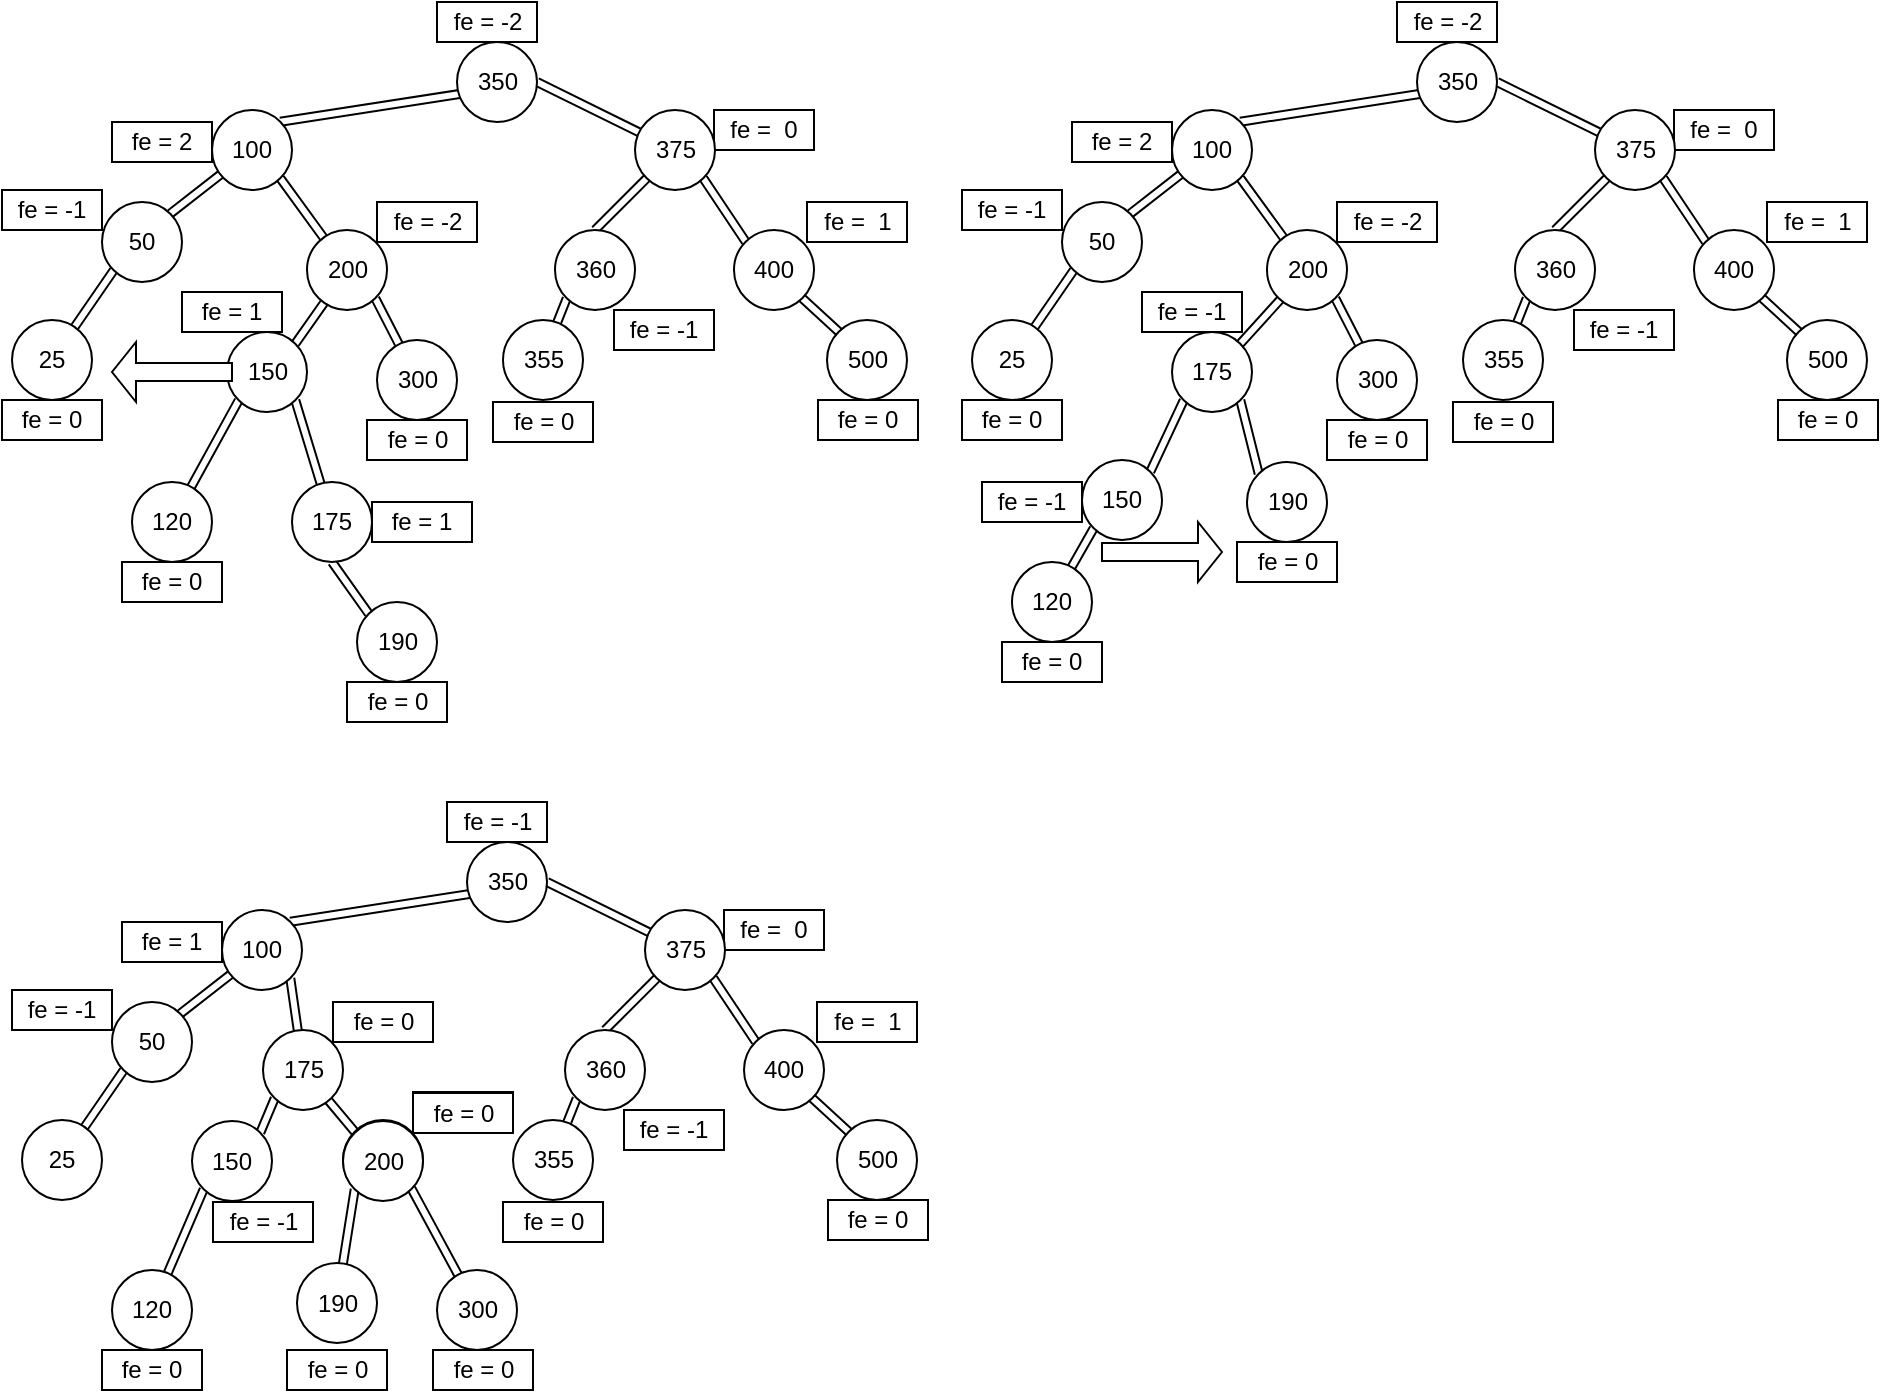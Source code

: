 <mxfile><diagram id="HIJFyRZneTgdanPOrnjn" name="Página-1"><mxGraphModel dx="586" dy="354" grid="1" gridSize="10" guides="1" tooltips="1" connect="1" arrows="1" fold="1" page="1" pageScale="1" pageWidth="827" pageHeight="1169" math="0" shadow="0"><root><mxCell id="0"/><mxCell id="1" parent="0"/><mxCell id="72EskA81aM-JTs61bv5a-164" style="edgeStyle=none;shape=link;html=1;exitX=1;exitY=1;exitDx=0;exitDy=0;fontColor=none;" edge="1" parent="1" source="72EskA81aM-JTs61bv5a-130" target="72EskA81aM-JTs61bv5a-133"><mxGeometry relative="1" as="geometry"/></mxCell><mxCell id="72EskA81aM-JTs61bv5a-165" style="edgeStyle=none;shape=link;html=1;exitX=1;exitY=0;exitDx=0;exitDy=0;entryX=1;entryY=0.5;entryDx=0;entryDy=0;fontColor=none;" edge="1" parent="1" source="72EskA81aM-JTs61bv5a-130" target="72EskA81aM-JTs61bv5a-151"><mxGeometry relative="1" as="geometry"/></mxCell><mxCell id="72EskA81aM-JTs61bv5a-130" value="100" style="ellipse;whiteSpace=wrap;html=1;" vertex="1" parent="1"><mxGeometry x="115" y="414" width="40" height="40" as="geometry"/></mxCell><mxCell id="72EskA81aM-JTs61bv5a-131" style="edgeStyle=none;shape=link;html=1;exitX=1;exitY=1;exitDx=0;exitDy=0;fontColor=none;" edge="1" parent="1" source="72EskA81aM-JTs61bv5a-133" target="72EskA81aM-JTs61bv5a-134"><mxGeometry relative="1" as="geometry"/></mxCell><mxCell id="72EskA81aM-JTs61bv5a-133" value="200" style="ellipse;whiteSpace=wrap;html=1;" vertex="1" parent="1"><mxGeometry x="162.5" y="474" width="40" height="40" as="geometry"/></mxCell><mxCell id="72EskA81aM-JTs61bv5a-134" value="300" style="ellipse;whiteSpace=wrap;html=1;" vertex="1" parent="1"><mxGeometry x="197.5" y="529" width="40" height="40" as="geometry"/></mxCell><mxCell id="72EskA81aM-JTs61bv5a-135" style="edgeStyle=none;shape=link;html=1;exitX=0;exitY=0;exitDx=0;exitDy=0;entryX=1;entryY=1;entryDx=0;entryDy=0;fontColor=none;" edge="1" parent="1" source="72EskA81aM-JTs61bv5a-136" target="72EskA81aM-JTs61bv5a-153"><mxGeometry relative="1" as="geometry"/></mxCell><mxCell id="72EskA81aM-JTs61bv5a-136" value="400" style="ellipse;whiteSpace=wrap;html=1;" vertex="1" parent="1"><mxGeometry x="376" y="474" width="40" height="40" as="geometry"/></mxCell><mxCell id="72EskA81aM-JTs61bv5a-137" style="edgeStyle=none;shape=link;html=1;exitX=0;exitY=0;exitDx=0;exitDy=0;entryX=1;entryY=1;entryDx=0;entryDy=0;" edge="1" parent="1" source="72EskA81aM-JTs61bv5a-138" target="72EskA81aM-JTs61bv5a-136"><mxGeometry relative="1" as="geometry"/></mxCell><mxCell id="72EskA81aM-JTs61bv5a-138" value="500" style="ellipse;whiteSpace=wrap;html=1;" vertex="1" parent="1"><mxGeometry x="422.5" y="519" width="40" height="40" as="geometry"/></mxCell><mxCell id="72EskA81aM-JTs61bv5a-139" value="fe = 0" style="rounded=0;whiteSpace=wrap;html=1;" vertex="1" parent="1"><mxGeometry x="192.5" y="569" width="50" height="20" as="geometry"/></mxCell><mxCell id="72EskA81aM-JTs61bv5a-140" value="fe =&amp;nbsp; 1" style="rounded=0;whiteSpace=wrap;html=1;" vertex="1" parent="1"><mxGeometry x="412.5" y="460" width="50" height="20" as="geometry"/></mxCell><mxCell id="72EskA81aM-JTs61bv5a-141" value="fe = 2" style="rounded=0;whiteSpace=wrap;html=1;" vertex="1" parent="1"><mxGeometry x="65" y="420" width="50" height="20" as="geometry"/></mxCell><mxCell id="72EskA81aM-JTs61bv5a-142" value="fe = -2" style="rounded=0;whiteSpace=wrap;html=1;" vertex="1" parent="1"><mxGeometry x="197.5" y="460" width="50" height="20" as="geometry"/></mxCell><mxCell id="72EskA81aM-JTs61bv5a-143" style="edgeStyle=none;shape=link;html=1;exitX=1;exitY=0;exitDx=0;exitDy=0;fontColor=none;" edge="1" parent="1" source="72EskA81aM-JTs61bv5a-145" target="72EskA81aM-JTs61bv5a-130"><mxGeometry relative="1" as="geometry"/></mxCell><mxCell id="72EskA81aM-JTs61bv5a-144" style="edgeStyle=none;shape=link;html=1;exitX=0;exitY=1;exitDx=0;exitDy=0;fontColor=none;" edge="1" parent="1" source="72EskA81aM-JTs61bv5a-145" target="72EskA81aM-JTs61bv5a-146"><mxGeometry relative="1" as="geometry"/></mxCell><mxCell id="72EskA81aM-JTs61bv5a-145" value="50" style="ellipse;whiteSpace=wrap;html=1;" vertex="1" parent="1"><mxGeometry x="60" y="460" width="40" height="40" as="geometry"/></mxCell><mxCell id="72EskA81aM-JTs61bv5a-146" value="25" style="ellipse;whiteSpace=wrap;html=1;" vertex="1" parent="1"><mxGeometry x="15" y="519" width="40" height="40" as="geometry"/></mxCell><mxCell id="72EskA81aM-JTs61bv5a-147" value="fe = 0" style="rounded=0;whiteSpace=wrap;html=1;" vertex="1" parent="1"><mxGeometry x="10" y="559" width="50" height="20" as="geometry"/></mxCell><mxCell id="72EskA81aM-JTs61bv5a-148" value="fe = 0" style="rounded=0;whiteSpace=wrap;html=1;" vertex="1" parent="1"><mxGeometry x="418" y="559" width="50" height="20" as="geometry"/></mxCell><mxCell id="72EskA81aM-JTs61bv5a-150" style="edgeStyle=none;shape=link;html=1;exitX=1;exitY=0.5;exitDx=0;exitDy=0;fontColor=none;" edge="1" parent="1" source="72EskA81aM-JTs61bv5a-151" target="72EskA81aM-JTs61bv5a-153"><mxGeometry relative="1" as="geometry"/></mxCell><mxCell id="72EskA81aM-JTs61bv5a-151" value="350" style="ellipse;whiteSpace=wrap;html=1;" vertex="1" parent="1"><mxGeometry x="237.5" y="380" width="40" height="40" as="geometry"/></mxCell><mxCell id="72EskA81aM-JTs61bv5a-152" value="fe =&amp;nbsp; 0" style="rounded=0;whiteSpace=wrap;html=1;" vertex="1" parent="1"><mxGeometry x="366" y="414" width="50" height="20" as="geometry"/></mxCell><mxCell id="72EskA81aM-JTs61bv5a-153" value="375" style="ellipse;whiteSpace=wrap;html=1;" vertex="1" parent="1"><mxGeometry x="326.5" y="414" width="40" height="40" as="geometry"/></mxCell><mxCell id="72EskA81aM-JTs61bv5a-154" value="fe = -2" style="rounded=0;whiteSpace=wrap;html=1;" vertex="1" parent="1"><mxGeometry x="227.5" y="360" width="50" height="20" as="geometry"/></mxCell><mxCell id="72EskA81aM-JTs61bv5a-155" style="edgeStyle=none;shape=link;html=1;exitX=0;exitY=1;exitDx=0;exitDy=0;fontColor=none;" edge="1" parent="1" source="72EskA81aM-JTs61bv5a-157" target="72EskA81aM-JTs61bv5a-159"><mxGeometry relative="1" as="geometry"/></mxCell><mxCell id="72EskA81aM-JTs61bv5a-156" style="edgeStyle=none;shape=link;html=1;exitX=0.5;exitY=0;exitDx=0;exitDy=0;entryX=0;entryY=1;entryDx=0;entryDy=0;fontColor=none;" edge="1" parent="1" source="72EskA81aM-JTs61bv5a-157" target="72EskA81aM-JTs61bv5a-153"><mxGeometry relative="1" as="geometry"/></mxCell><mxCell id="72EskA81aM-JTs61bv5a-157" value="360" style="ellipse;whiteSpace=wrap;html=1;" vertex="1" parent="1"><mxGeometry x="286.5" y="474" width="40" height="40" as="geometry"/></mxCell><mxCell id="72EskA81aM-JTs61bv5a-158" value="fe = -1" style="rounded=0;whiteSpace=wrap;html=1;" vertex="1" parent="1"><mxGeometry x="316" y="514" width="50" height="20" as="geometry"/></mxCell><mxCell id="72EskA81aM-JTs61bv5a-159" value="355" style="ellipse;whiteSpace=wrap;html=1;" vertex="1" parent="1"><mxGeometry x="260.5" y="519" width="40" height="40" as="geometry"/></mxCell><mxCell id="72EskA81aM-JTs61bv5a-160" value="fe = 0" style="rounded=0;whiteSpace=wrap;html=1;" vertex="1" parent="1"><mxGeometry x="255.5" y="560" width="50" height="20" as="geometry"/></mxCell><mxCell id="72EskA81aM-JTs61bv5a-167" style="edgeStyle=none;shape=link;html=1;exitX=1;exitY=0;exitDx=0;exitDy=0;fontColor=none;" edge="1" parent="1" source="72EskA81aM-JTs61bv5a-161" target="72EskA81aM-JTs61bv5a-133"><mxGeometry relative="1" as="geometry"/></mxCell><mxCell id="72EskA81aM-JTs61bv5a-173" style="edgeStyle=none;shape=link;html=1;exitX=1;exitY=1;exitDx=0;exitDy=0;fontColor=none;" edge="1" parent="1" source="72EskA81aM-JTs61bv5a-161" target="72EskA81aM-JTs61bv5a-170"><mxGeometry relative="1" as="geometry"/></mxCell><mxCell id="72EskA81aM-JTs61bv5a-176" style="edgeStyle=none;shape=link;html=1;exitX=0;exitY=1;exitDx=0;exitDy=0;fontColor=none;" edge="1" parent="1" source="72EskA81aM-JTs61bv5a-161" target="72EskA81aM-JTs61bv5a-174"><mxGeometry relative="1" as="geometry"/></mxCell><mxCell id="72EskA81aM-JTs61bv5a-161" value="150" style="ellipse;whiteSpace=wrap;html=1;" vertex="1" parent="1"><mxGeometry x="122.5" y="525" width="40" height="40" as="geometry"/></mxCell><mxCell id="72EskA81aM-JTs61bv5a-162" value="fe = 1" style="rounded=0;whiteSpace=wrap;html=1;" vertex="1" parent="1"><mxGeometry x="100" y="505" width="50" height="20" as="geometry"/></mxCell><mxCell id="72EskA81aM-JTs61bv5a-169" value="fe = -1" style="rounded=0;whiteSpace=wrap;html=1;" vertex="1" parent="1"><mxGeometry x="10" y="454" width="50" height="20" as="geometry"/></mxCell><mxCell id="72EskA81aM-JTs61bv5a-179" style="edgeStyle=none;shape=link;html=1;exitX=0.5;exitY=1;exitDx=0;exitDy=0;entryX=0;entryY=0;entryDx=0;entryDy=0;fontColor=none;" edge="1" parent="1" source="72EskA81aM-JTs61bv5a-170" target="72EskA81aM-JTs61bv5a-177"><mxGeometry relative="1" as="geometry"/></mxCell><mxCell id="72EskA81aM-JTs61bv5a-170" value="175" style="ellipse;whiteSpace=wrap;html=1;" vertex="1" parent="1"><mxGeometry x="155" y="600" width="40" height="40" as="geometry"/></mxCell><mxCell id="72EskA81aM-JTs61bv5a-172" value="fe = 1" style="rounded=0;whiteSpace=wrap;html=1;" vertex="1" parent="1"><mxGeometry x="195" y="610" width="50" height="20" as="geometry"/></mxCell><mxCell id="72EskA81aM-JTs61bv5a-174" value="120" style="ellipse;whiteSpace=wrap;html=1;" vertex="1" parent="1"><mxGeometry x="75" y="600" width="40" height="40" as="geometry"/></mxCell><mxCell id="72EskA81aM-JTs61bv5a-175" value="fe = 0" style="rounded=0;whiteSpace=wrap;html=1;" vertex="1" parent="1"><mxGeometry x="70" y="640" width="50" height="20" as="geometry"/></mxCell><mxCell id="72EskA81aM-JTs61bv5a-177" value="190" style="ellipse;whiteSpace=wrap;html=1;" vertex="1" parent="1"><mxGeometry x="187.5" y="660" width="40" height="40" as="geometry"/></mxCell><mxCell id="72EskA81aM-JTs61bv5a-180" value="fe = 0" style="rounded=0;whiteSpace=wrap;html=1;" vertex="1" parent="1"><mxGeometry x="182.5" y="700" width="50" height="20" as="geometry"/></mxCell><mxCell id="72EskA81aM-JTs61bv5a-184" style="edgeStyle=none;shape=link;html=1;exitX=1;exitY=1;exitDx=0;exitDy=0;fontColor=none;" edge="1" parent="1" source="72EskA81aM-JTs61bv5a-186" target="72EskA81aM-JTs61bv5a-188"><mxGeometry relative="1" as="geometry"/></mxCell><mxCell id="72EskA81aM-JTs61bv5a-185" style="edgeStyle=none;shape=link;html=1;exitX=1;exitY=0;exitDx=0;exitDy=0;entryX=1;entryY=0.5;entryDx=0;entryDy=0;fontColor=none;" edge="1" parent="1" source="72EskA81aM-JTs61bv5a-186" target="72EskA81aM-JTs61bv5a-205"><mxGeometry relative="1" as="geometry"/></mxCell><mxCell id="72EskA81aM-JTs61bv5a-186" value="100" style="ellipse;whiteSpace=wrap;html=1;" vertex="1" parent="1"><mxGeometry x="595" y="414" width="40" height="40" as="geometry"/></mxCell><mxCell id="72EskA81aM-JTs61bv5a-187" style="edgeStyle=none;shape=link;html=1;exitX=1;exitY=1;exitDx=0;exitDy=0;fontColor=none;" edge="1" parent="1" source="72EskA81aM-JTs61bv5a-188" target="72EskA81aM-JTs61bv5a-189"><mxGeometry relative="1" as="geometry"/></mxCell><mxCell id="72EskA81aM-JTs61bv5a-188" value="200" style="ellipse;whiteSpace=wrap;html=1;" vertex="1" parent="1"><mxGeometry x="642.5" y="474" width="40" height="40" as="geometry"/></mxCell><mxCell id="72EskA81aM-JTs61bv5a-189" value="300" style="ellipse;whiteSpace=wrap;html=1;" vertex="1" parent="1"><mxGeometry x="677.5" y="529" width="40" height="40" as="geometry"/></mxCell><mxCell id="72EskA81aM-JTs61bv5a-190" style="edgeStyle=none;shape=link;html=1;exitX=0;exitY=0;exitDx=0;exitDy=0;entryX=1;entryY=1;entryDx=0;entryDy=0;fontColor=none;" edge="1" parent="1" source="72EskA81aM-JTs61bv5a-191" target="72EskA81aM-JTs61bv5a-207"><mxGeometry relative="1" as="geometry"/></mxCell><mxCell id="72EskA81aM-JTs61bv5a-191" value="400" style="ellipse;whiteSpace=wrap;html=1;" vertex="1" parent="1"><mxGeometry x="856" y="474" width="40" height="40" as="geometry"/></mxCell><mxCell id="72EskA81aM-JTs61bv5a-192" style="edgeStyle=none;shape=link;html=1;exitX=0;exitY=0;exitDx=0;exitDy=0;entryX=1;entryY=1;entryDx=0;entryDy=0;" edge="1" parent="1" source="72EskA81aM-JTs61bv5a-193" target="72EskA81aM-JTs61bv5a-191"><mxGeometry relative="1" as="geometry"/></mxCell><mxCell id="72EskA81aM-JTs61bv5a-193" value="500" style="ellipse;whiteSpace=wrap;html=1;" vertex="1" parent="1"><mxGeometry x="902.5" y="519" width="40" height="40" as="geometry"/></mxCell><mxCell id="72EskA81aM-JTs61bv5a-194" value="fe = 0" style="rounded=0;whiteSpace=wrap;html=1;" vertex="1" parent="1"><mxGeometry x="672.5" y="569" width="50" height="20" as="geometry"/></mxCell><mxCell id="72EskA81aM-JTs61bv5a-195" value="fe =&amp;nbsp; 1" style="rounded=0;whiteSpace=wrap;html=1;" vertex="1" parent="1"><mxGeometry x="892.5" y="460" width="50" height="20" as="geometry"/></mxCell><mxCell id="72EskA81aM-JTs61bv5a-196" value="fe = 2" style="rounded=0;whiteSpace=wrap;html=1;" vertex="1" parent="1"><mxGeometry x="545" y="420" width="50" height="20" as="geometry"/></mxCell><mxCell id="72EskA81aM-JTs61bv5a-197" value="fe = -2" style="rounded=0;whiteSpace=wrap;html=1;" vertex="1" parent="1"><mxGeometry x="677.5" y="460" width="50" height="20" as="geometry"/></mxCell><mxCell id="72EskA81aM-JTs61bv5a-198" style="edgeStyle=none;shape=link;html=1;exitX=1;exitY=0;exitDx=0;exitDy=0;fontColor=none;" edge="1" parent="1" source="72EskA81aM-JTs61bv5a-200" target="72EskA81aM-JTs61bv5a-186"><mxGeometry relative="1" as="geometry"/></mxCell><mxCell id="72EskA81aM-JTs61bv5a-199" style="edgeStyle=none;shape=link;html=1;exitX=0;exitY=1;exitDx=0;exitDy=0;fontColor=none;" edge="1" parent="1" source="72EskA81aM-JTs61bv5a-200" target="72EskA81aM-JTs61bv5a-201"><mxGeometry relative="1" as="geometry"/></mxCell><mxCell id="72EskA81aM-JTs61bv5a-200" value="50" style="ellipse;whiteSpace=wrap;html=1;" vertex="1" parent="1"><mxGeometry x="540" y="460" width="40" height="40" as="geometry"/></mxCell><mxCell id="72EskA81aM-JTs61bv5a-201" value="25" style="ellipse;whiteSpace=wrap;html=1;" vertex="1" parent="1"><mxGeometry x="495" y="519" width="40" height="40" as="geometry"/></mxCell><mxCell id="72EskA81aM-JTs61bv5a-202" value="fe = 0" style="rounded=0;whiteSpace=wrap;html=1;" vertex="1" parent="1"><mxGeometry x="490" y="559" width="50" height="20" as="geometry"/></mxCell><mxCell id="72EskA81aM-JTs61bv5a-203" value="fe = 0" style="rounded=0;whiteSpace=wrap;html=1;" vertex="1" parent="1"><mxGeometry x="898" y="559" width="50" height="20" as="geometry"/></mxCell><mxCell id="72EskA81aM-JTs61bv5a-204" style="edgeStyle=none;shape=link;html=1;exitX=1;exitY=0.5;exitDx=0;exitDy=0;fontColor=none;" edge="1" parent="1" source="72EskA81aM-JTs61bv5a-205" target="72EskA81aM-JTs61bv5a-207"><mxGeometry relative="1" as="geometry"/></mxCell><mxCell id="72EskA81aM-JTs61bv5a-205" value="350" style="ellipse;whiteSpace=wrap;html=1;" vertex="1" parent="1"><mxGeometry x="717.5" y="380" width="40" height="40" as="geometry"/></mxCell><mxCell id="72EskA81aM-JTs61bv5a-206" value="fe =&amp;nbsp; 0" style="rounded=0;whiteSpace=wrap;html=1;" vertex="1" parent="1"><mxGeometry x="846" y="414" width="50" height="20" as="geometry"/></mxCell><mxCell id="72EskA81aM-JTs61bv5a-207" value="375" style="ellipse;whiteSpace=wrap;html=1;" vertex="1" parent="1"><mxGeometry x="806.5" y="414" width="40" height="40" as="geometry"/></mxCell><mxCell id="72EskA81aM-JTs61bv5a-208" value="fe = -2" style="rounded=0;whiteSpace=wrap;html=1;" vertex="1" parent="1"><mxGeometry x="707.5" y="360" width="50" height="20" as="geometry"/></mxCell><mxCell id="72EskA81aM-JTs61bv5a-209" style="edgeStyle=none;shape=link;html=1;exitX=0;exitY=1;exitDx=0;exitDy=0;fontColor=none;" edge="1" parent="1" source="72EskA81aM-JTs61bv5a-211" target="72EskA81aM-JTs61bv5a-213"><mxGeometry relative="1" as="geometry"/></mxCell><mxCell id="72EskA81aM-JTs61bv5a-210" style="edgeStyle=none;shape=link;html=1;exitX=0.5;exitY=0;exitDx=0;exitDy=0;entryX=0;entryY=1;entryDx=0;entryDy=0;fontColor=none;" edge="1" parent="1" source="72EskA81aM-JTs61bv5a-211" target="72EskA81aM-JTs61bv5a-207"><mxGeometry relative="1" as="geometry"/></mxCell><mxCell id="72EskA81aM-JTs61bv5a-211" value="360" style="ellipse;whiteSpace=wrap;html=1;" vertex="1" parent="1"><mxGeometry x="766.5" y="474" width="40" height="40" as="geometry"/></mxCell><mxCell id="72EskA81aM-JTs61bv5a-212" value="fe = -1" style="rounded=0;whiteSpace=wrap;html=1;" vertex="1" parent="1"><mxGeometry x="796" y="514" width="50" height="20" as="geometry"/></mxCell><mxCell id="72EskA81aM-JTs61bv5a-213" value="355" style="ellipse;whiteSpace=wrap;html=1;" vertex="1" parent="1"><mxGeometry x="740.5" y="519" width="40" height="40" as="geometry"/></mxCell><mxCell id="72EskA81aM-JTs61bv5a-214" value="fe = 0" style="rounded=0;whiteSpace=wrap;html=1;" vertex="1" parent="1"><mxGeometry x="735.5" y="560" width="50" height="20" as="geometry"/></mxCell><mxCell id="72EskA81aM-JTs61bv5a-217" style="edgeStyle=none;shape=link;html=1;exitX=0;exitY=1;exitDx=0;exitDy=0;fontColor=none;" edge="1" parent="1" source="72EskA81aM-JTs61bv5a-218" target="72EskA81aM-JTs61bv5a-224"><mxGeometry relative="1" as="geometry"/></mxCell><mxCell id="72EskA81aM-JTs61bv5a-231" style="edgeStyle=none;shape=link;html=1;exitX=1;exitY=0;exitDx=0;exitDy=0;entryX=0;entryY=1;entryDx=0;entryDy=0;fontColor=none;" edge="1" parent="1" source="72EskA81aM-JTs61bv5a-218" target="72EskA81aM-JTs61bv5a-222"><mxGeometry relative="1" as="geometry"/></mxCell><mxCell id="72EskA81aM-JTs61bv5a-218" value="150" style="ellipse;whiteSpace=wrap;html=1;" vertex="1" parent="1"><mxGeometry x="550" y="589" width="40" height="40" as="geometry"/></mxCell><mxCell id="72EskA81aM-JTs61bv5a-219" value="fe = -1" style="rounded=0;whiteSpace=wrap;html=1;" vertex="1" parent="1"><mxGeometry x="580" y="505" width="50" height="20" as="geometry"/></mxCell><mxCell id="72EskA81aM-JTs61bv5a-220" value="fe = -1" style="rounded=0;whiteSpace=wrap;html=1;" vertex="1" parent="1"><mxGeometry x="490" y="454" width="50" height="20" as="geometry"/></mxCell><mxCell id="72EskA81aM-JTs61bv5a-233" style="edgeStyle=none;shape=link;html=1;exitX=1;exitY=0;exitDx=0;exitDy=0;fontColor=none;" edge="1" parent="1" source="72EskA81aM-JTs61bv5a-222" target="72EskA81aM-JTs61bv5a-188"><mxGeometry relative="1" as="geometry"/></mxCell><mxCell id="72EskA81aM-JTs61bv5a-234" style="edgeStyle=none;shape=link;html=1;exitX=1;exitY=1;exitDx=0;exitDy=0;entryX=0;entryY=0;entryDx=0;entryDy=0;fontColor=none;" edge="1" parent="1" source="72EskA81aM-JTs61bv5a-222" target="72EskA81aM-JTs61bv5a-226"><mxGeometry relative="1" as="geometry"/></mxCell><mxCell id="72EskA81aM-JTs61bv5a-222" value="175" style="ellipse;whiteSpace=wrap;html=1;" vertex="1" parent="1"><mxGeometry x="595" y="525" width="40" height="40" as="geometry"/></mxCell><mxCell id="72EskA81aM-JTs61bv5a-223" value="fe = -1" style="rounded=0;whiteSpace=wrap;html=1;" vertex="1" parent="1"><mxGeometry x="500" y="600" width="50" height="20" as="geometry"/></mxCell><mxCell id="72EskA81aM-JTs61bv5a-224" value="120" style="ellipse;whiteSpace=wrap;html=1;" vertex="1" parent="1"><mxGeometry x="515" y="640" width="40" height="40" as="geometry"/></mxCell><mxCell id="72EskA81aM-JTs61bv5a-225" value="fe = 0" style="rounded=0;whiteSpace=wrap;html=1;" vertex="1" parent="1"><mxGeometry x="510" y="680" width="50" height="20" as="geometry"/></mxCell><mxCell id="72EskA81aM-JTs61bv5a-226" value="190" style="ellipse;whiteSpace=wrap;html=1;" vertex="1" parent="1"><mxGeometry x="632.5" y="590" width="40" height="40" as="geometry"/></mxCell><mxCell id="72EskA81aM-JTs61bv5a-227" value="fe = 0" style="rounded=0;whiteSpace=wrap;html=1;" vertex="1" parent="1"><mxGeometry x="627.5" y="630" width="50" height="20" as="geometry"/></mxCell><mxCell id="72EskA81aM-JTs61bv5a-230" value="" style="shape=singleArrow;direction=west;whiteSpace=wrap;html=1;fontColor=none;" vertex="1" parent="1"><mxGeometry x="65" y="530" width="60" height="30" as="geometry"/></mxCell><mxCell id="72EskA81aM-JTs61bv5a-235" value="" style="shape=singleArrow;whiteSpace=wrap;html=1;fontColor=none;" vertex="1" parent="1"><mxGeometry x="560" y="620" width="60" height="30" as="geometry"/></mxCell><mxCell id="72EskA81aM-JTs61bv5a-237" style="edgeStyle=none;shape=link;html=1;exitX=1;exitY=0;exitDx=0;exitDy=0;entryX=1;entryY=0.5;entryDx=0;entryDy=0;fontColor=none;" edge="1" parent="1" source="72EskA81aM-JTs61bv5a-238" target="72EskA81aM-JTs61bv5a-256"><mxGeometry relative="1" as="geometry"/></mxCell><mxCell id="72EskA81aM-JTs61bv5a-289" style="edgeStyle=none;shape=link;html=1;exitX=1;exitY=1;exitDx=0;exitDy=0;fontColor=none;" edge="1" parent="1" source="72EskA81aM-JTs61bv5a-238" target="72EskA81aM-JTs61bv5a-273"><mxGeometry relative="1" as="geometry"/></mxCell><mxCell id="72EskA81aM-JTs61bv5a-238" value="100" style="ellipse;whiteSpace=wrap;html=1;" vertex="1" parent="1"><mxGeometry x="120" y="814" width="40" height="40" as="geometry"/></mxCell><mxCell id="72EskA81aM-JTs61bv5a-239" style="edgeStyle=none;shape=link;html=1;exitX=1;exitY=1;exitDx=0;exitDy=0;fontColor=none;" edge="1" parent="1" source="72EskA81aM-JTs61bv5a-240" target="72EskA81aM-JTs61bv5a-241"><mxGeometry relative="1" as="geometry"/></mxCell><mxCell id="72EskA81aM-JTs61bv5a-290" style="edgeStyle=none;shape=link;html=1;exitX=0;exitY=0;exitDx=0;exitDy=0;fontColor=none;" edge="1" parent="1" source="72EskA81aM-JTs61bv5a-240" target="72EskA81aM-JTs61bv5a-273"><mxGeometry relative="1" as="geometry"/></mxCell><mxCell id="72EskA81aM-JTs61bv5a-240" value="200" style="ellipse;whiteSpace=wrap;html=1;" vertex="1" parent="1"><mxGeometry x="180.5" y="919" width="40" height="40" as="geometry"/></mxCell><mxCell id="72EskA81aM-JTs61bv5a-241" value="300" style="ellipse;whiteSpace=wrap;html=1;" vertex="1" parent="1"><mxGeometry x="227.5" y="994" width="40" height="40" as="geometry"/></mxCell><mxCell id="72EskA81aM-JTs61bv5a-242" style="edgeStyle=none;shape=link;html=1;exitX=0;exitY=0;exitDx=0;exitDy=0;entryX=1;entryY=1;entryDx=0;entryDy=0;fontColor=none;" edge="1" parent="1" source="72EskA81aM-JTs61bv5a-243" target="72EskA81aM-JTs61bv5a-258"><mxGeometry relative="1" as="geometry"/></mxCell><mxCell id="72EskA81aM-JTs61bv5a-243" value="400" style="ellipse;whiteSpace=wrap;html=1;" vertex="1" parent="1"><mxGeometry x="381" y="874" width="40" height="40" as="geometry"/></mxCell><mxCell id="72EskA81aM-JTs61bv5a-244" style="edgeStyle=none;shape=link;html=1;exitX=0;exitY=0;exitDx=0;exitDy=0;entryX=1;entryY=1;entryDx=0;entryDy=0;" edge="1" parent="1" source="72EskA81aM-JTs61bv5a-245" target="72EskA81aM-JTs61bv5a-243"><mxGeometry relative="1" as="geometry"/></mxCell><mxCell id="72EskA81aM-JTs61bv5a-245" value="500" style="ellipse;whiteSpace=wrap;html=1;" vertex="1" parent="1"><mxGeometry x="427.5" y="919" width="40" height="40" as="geometry"/></mxCell><mxCell id="72EskA81aM-JTs61bv5a-246" value="fe = 0" style="rounded=0;whiteSpace=wrap;html=1;" vertex="1" parent="1"><mxGeometry x="225.5" y="1034" width="50" height="20" as="geometry"/></mxCell><mxCell id="72EskA81aM-JTs61bv5a-247" value="fe =&amp;nbsp; 1" style="rounded=0;whiteSpace=wrap;html=1;" vertex="1" parent="1"><mxGeometry x="417.5" y="860" width="50" height="20" as="geometry"/></mxCell><mxCell id="72EskA81aM-JTs61bv5a-248" value="fe = 1" style="rounded=0;whiteSpace=wrap;html=1;" vertex="1" parent="1"><mxGeometry x="70" y="820" width="50" height="20" as="geometry"/></mxCell><mxCell id="72EskA81aM-JTs61bv5a-249" value="fe = -2" style="rounded=0;whiteSpace=wrap;html=1;" vertex="1" parent="1"><mxGeometry x="215.5" y="905" width="50" height="20" as="geometry"/></mxCell><mxCell id="72EskA81aM-JTs61bv5a-250" style="edgeStyle=none;shape=link;html=1;exitX=1;exitY=0;exitDx=0;exitDy=0;fontColor=none;" edge="1" parent="1" source="72EskA81aM-JTs61bv5a-252" target="72EskA81aM-JTs61bv5a-238"><mxGeometry relative="1" as="geometry"/></mxCell><mxCell id="72EskA81aM-JTs61bv5a-251" style="edgeStyle=none;shape=link;html=1;exitX=0;exitY=1;exitDx=0;exitDy=0;fontColor=none;" edge="1" parent="1" source="72EskA81aM-JTs61bv5a-252" target="72EskA81aM-JTs61bv5a-253"><mxGeometry relative="1" as="geometry"/></mxCell><mxCell id="72EskA81aM-JTs61bv5a-252" value="50" style="ellipse;whiteSpace=wrap;html=1;" vertex="1" parent="1"><mxGeometry x="65" y="860" width="40" height="40" as="geometry"/></mxCell><mxCell id="72EskA81aM-JTs61bv5a-253" value="25" style="ellipse;whiteSpace=wrap;html=1;" vertex="1" parent="1"><mxGeometry x="20" y="919" width="40" height="40" as="geometry"/></mxCell><mxCell id="72EskA81aM-JTs61bv5a-254" value="fe = 0" style="rounded=0;whiteSpace=wrap;html=1;" vertex="1" parent="1"><mxGeometry x="423" y="959" width="50" height="20" as="geometry"/></mxCell><mxCell id="72EskA81aM-JTs61bv5a-255" style="edgeStyle=none;shape=link;html=1;exitX=1;exitY=0.5;exitDx=0;exitDy=0;fontColor=none;" edge="1" parent="1" source="72EskA81aM-JTs61bv5a-256" target="72EskA81aM-JTs61bv5a-258"><mxGeometry relative="1" as="geometry"/></mxCell><mxCell id="72EskA81aM-JTs61bv5a-256" value="350" style="ellipse;whiteSpace=wrap;html=1;" vertex="1" parent="1"><mxGeometry x="242.5" y="780" width="40" height="40" as="geometry"/></mxCell><mxCell id="72EskA81aM-JTs61bv5a-257" value="fe =&amp;nbsp; 0" style="rounded=0;whiteSpace=wrap;html=1;" vertex="1" parent="1"><mxGeometry x="371" y="814" width="50" height="20" as="geometry"/></mxCell><mxCell id="72EskA81aM-JTs61bv5a-258" value="375" style="ellipse;whiteSpace=wrap;html=1;" vertex="1" parent="1"><mxGeometry x="331.5" y="814" width="40" height="40" as="geometry"/></mxCell><mxCell id="72EskA81aM-JTs61bv5a-259" value="fe = -1" style="rounded=0;whiteSpace=wrap;html=1;" vertex="1" parent="1"><mxGeometry x="232.5" y="760" width="50" height="20" as="geometry"/></mxCell><mxCell id="72EskA81aM-JTs61bv5a-260" style="edgeStyle=none;shape=link;html=1;exitX=0;exitY=1;exitDx=0;exitDy=0;fontColor=none;" edge="1" parent="1" source="72EskA81aM-JTs61bv5a-262" target="72EskA81aM-JTs61bv5a-264"><mxGeometry relative="1" as="geometry"/></mxCell><mxCell id="72EskA81aM-JTs61bv5a-261" style="edgeStyle=none;shape=link;html=1;exitX=0.5;exitY=0;exitDx=0;exitDy=0;entryX=0;entryY=1;entryDx=0;entryDy=0;fontColor=none;" edge="1" parent="1" source="72EskA81aM-JTs61bv5a-262" target="72EskA81aM-JTs61bv5a-258"><mxGeometry relative="1" as="geometry"/></mxCell><mxCell id="72EskA81aM-JTs61bv5a-262" value="360" style="ellipse;whiteSpace=wrap;html=1;" vertex="1" parent="1"><mxGeometry x="291.5" y="874" width="40" height="40" as="geometry"/></mxCell><mxCell id="72EskA81aM-JTs61bv5a-263" value="fe = -1" style="rounded=0;whiteSpace=wrap;html=1;" vertex="1" parent="1"><mxGeometry x="321" y="914" width="50" height="20" as="geometry"/></mxCell><mxCell id="72EskA81aM-JTs61bv5a-264" value="355" style="ellipse;whiteSpace=wrap;html=1;" vertex="1" parent="1"><mxGeometry x="265.5" y="919" width="40" height="40" as="geometry"/></mxCell><mxCell id="72EskA81aM-JTs61bv5a-265" value="fe = 0" style="rounded=0;whiteSpace=wrap;html=1;" vertex="1" parent="1"><mxGeometry x="260.5" y="960" width="50" height="20" as="geometry"/></mxCell><mxCell id="72EskA81aM-JTs61bv5a-266" style="edgeStyle=none;shape=link;html=1;exitX=0;exitY=1;exitDx=0;exitDy=0;fontColor=none;" edge="1" parent="1" source="72EskA81aM-JTs61bv5a-268" target="72EskA81aM-JTs61bv5a-275"><mxGeometry relative="1" as="geometry"/></mxCell><mxCell id="72EskA81aM-JTs61bv5a-267" style="edgeStyle=none;shape=link;html=1;exitX=1;exitY=0;exitDx=0;exitDy=0;entryX=0;entryY=1;entryDx=0;entryDy=0;fontColor=none;" edge="1" parent="1" source="72EskA81aM-JTs61bv5a-268" target="72EskA81aM-JTs61bv5a-273"><mxGeometry relative="1" as="geometry"/></mxCell><mxCell id="72EskA81aM-JTs61bv5a-268" value="150" style="ellipse;whiteSpace=wrap;html=1;" vertex="1" parent="1"><mxGeometry x="105" y="919.5" width="40" height="40" as="geometry"/></mxCell><mxCell id="72EskA81aM-JTs61bv5a-269" value="fe = 0" style="rounded=0;whiteSpace=wrap;html=1;" vertex="1" parent="1"><mxGeometry x="175.5" y="860" width="50" height="20" as="geometry"/></mxCell><mxCell id="72EskA81aM-JTs61bv5a-270" value="fe = -1" style="rounded=0;whiteSpace=wrap;html=1;" vertex="1" parent="1"><mxGeometry x="15" y="854" width="50" height="20" as="geometry"/></mxCell><mxCell id="72EskA81aM-JTs61bv5a-273" value="175" style="ellipse;whiteSpace=wrap;html=1;" vertex="1" parent="1"><mxGeometry x="140.5" y="874" width="40" height="40" as="geometry"/></mxCell><mxCell id="72EskA81aM-JTs61bv5a-274" value="fe = -1" style="rounded=0;whiteSpace=wrap;html=1;" vertex="1" parent="1"><mxGeometry x="115.5" y="960" width="50" height="20" as="geometry"/></mxCell><mxCell id="72EskA81aM-JTs61bv5a-275" value="120" style="ellipse;whiteSpace=wrap;html=1;" vertex="1" parent="1"><mxGeometry x="65" y="994" width="40" height="40" as="geometry"/></mxCell><mxCell id="72EskA81aM-JTs61bv5a-276" value="fe = 0" style="rounded=0;whiteSpace=wrap;html=1;" vertex="1" parent="1"><mxGeometry x="60" y="1034" width="50" height="20" as="geometry"/></mxCell><mxCell id="72EskA81aM-JTs61bv5a-277" value="190" style="ellipse;whiteSpace=wrap;html=1;" vertex="1" parent="1"><mxGeometry x="157.5" y="990.5" width="40" height="40" as="geometry"/></mxCell><mxCell id="72EskA81aM-JTs61bv5a-278" value="fe = 0" style="rounded=0;whiteSpace=wrap;html=1;" vertex="1" parent="1"><mxGeometry x="152.5" y="1034" width="50" height="20" as="geometry"/></mxCell><mxCell id="72EskA81aM-JTs61bv5a-295" style="edgeStyle=none;shape=link;html=1;exitX=0;exitY=1;exitDx=0;exitDy=0;fontColor=none;" edge="1" parent="1" source="72EskA81aM-JTs61bv5a-286" target="72EskA81aM-JTs61bv5a-277"><mxGeometry relative="1" as="geometry"/></mxCell><mxCell id="72EskA81aM-JTs61bv5a-286" value="200" style="ellipse;whiteSpace=wrap;html=1;" vertex="1" parent="1"><mxGeometry x="180.5" y="919.5" width="40" height="40" as="geometry"/></mxCell><mxCell id="72EskA81aM-JTs61bv5a-287" value="fe = 0" style="rounded=0;whiteSpace=wrap;html=1;" vertex="1" parent="1"><mxGeometry x="215.5" y="905.5" width="50" height="20" as="geometry"/></mxCell></root></mxGraphModel></diagram><diagram id="Rs-QBvG6dRQPl1H0zyi2" name="Página-2"><mxGraphModel dx="501" dy="301" grid="1" gridSize="10" guides="1" tooltips="1" connect="1" arrows="1" fold="1" page="1" pageScale="1" pageWidth="827" pageHeight="1169" math="0" shadow="0"><root><mxCell id="m9imBvj-WeymTraAuhN6-0"/><mxCell id="m9imBvj-WeymTraAuhN6-1" parent="m9imBvj-WeymTraAuhN6-0"/></root></mxGraphModel></diagram><diagram name="Página-1" id="OR-L2vrrPCpNIyxsLiyk"><mxGraphModel dx="498" dy="301" grid="1" gridSize="10" guides="1" tooltips="1" connect="1" arrows="1" fold="1" page="1" pageScale="1" pageWidth="827" pageHeight="1169" math="0" shadow="0"><root><mxCell id="0"/><mxCell id="1" parent="0"/><mxCell id="7Cb6SzfSGxrPc6pxl3ok-1" value="100" style="ellipse;whiteSpace=wrap;html=1;" parent="1" vertex="1"><mxGeometry x="70" y="40" width="40" height="40" as="geometry"/></mxCell></root></mxGraphModel></diagram><diagram name="Página-2" id="qYvawggKMwoXN_lJVlih"><mxGraphModel dx="501" dy="301" grid="1" gridSize="10" guides="1" tooltips="1" connect="1" arrows="1" fold="1" page="1" pageScale="1" pageWidth="827" pageHeight="1169" math="0" shadow="0"><root><mxCell id="m9imBvj-WeymTraAuhN6-0"/><mxCell id="m9imBvj-WeymTraAuhN6-1" parent="m9imBvj-WeymTraAuhN6-0"/></root></mxGraphModel></diagram></mxfile>